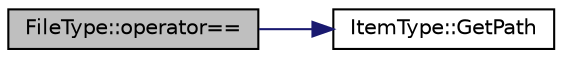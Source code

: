 digraph "FileType::operator=="
{
 // LATEX_PDF_SIZE
  edge [fontname="Helvetica",fontsize="10",labelfontname="Helvetica",labelfontsize="10"];
  node [fontname="Helvetica",fontsize="10",shape=record];
  rankdir="LR";
  Node46 [label="FileType::operator==",height=0.2,width=0.4,color="black", fillcolor="grey75", style="filled", fontcolor="black",tooltip="Comparing File Path is same. (for object real same )"];
  Node46 -> Node47 [color="midnightblue",fontsize="10",style="solid",fontname="Helvetica"];
  Node47 [label="ItemType::GetPath",height=0.2,width=0.4,color="black", fillcolor="white", style="filled",URL="$class_item_type.html#a12779ddd429e3fac928c8ade27b12107",tooltip="Get Item path."];
}
